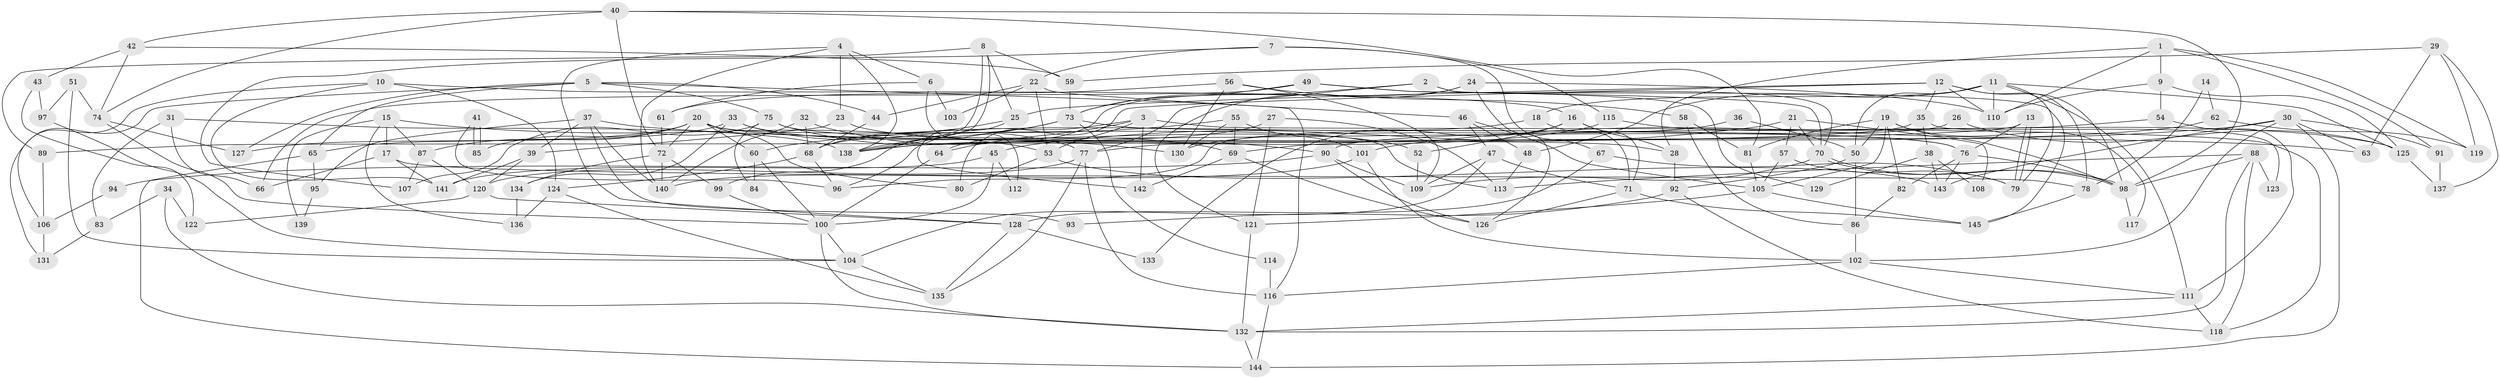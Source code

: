 // coarse degree distribution, {6: 0.18888888888888888, 4: 0.16666666666666666, 9: 0.03333333333333333, 5: 0.15555555555555556, 7: 0.14444444444444443, 10: 0.022222222222222223, 2: 0.08888888888888889, 3: 0.15555555555555556, 8: 0.044444444444444446}
// Generated by graph-tools (version 1.1) at 2025/24/03/03/25 07:24:01]
// undirected, 145 vertices, 290 edges
graph export_dot {
graph [start="1"]
  node [color=gray90,style=filled];
  1;
  2;
  3;
  4;
  5;
  6;
  7;
  8;
  9;
  10;
  11;
  12;
  13;
  14;
  15;
  16;
  17;
  18;
  19;
  20;
  21;
  22;
  23;
  24;
  25;
  26;
  27;
  28;
  29;
  30;
  31;
  32;
  33;
  34;
  35;
  36;
  37;
  38;
  39;
  40;
  41;
  42;
  43;
  44;
  45;
  46;
  47;
  48;
  49;
  50;
  51;
  52;
  53;
  54;
  55;
  56;
  57;
  58;
  59;
  60;
  61;
  62;
  63;
  64;
  65;
  66;
  67;
  68;
  69;
  70;
  71;
  72;
  73;
  74;
  75;
  76;
  77;
  78;
  79;
  80;
  81;
  82;
  83;
  84;
  85;
  86;
  87;
  88;
  89;
  90;
  91;
  92;
  93;
  94;
  95;
  96;
  97;
  98;
  99;
  100;
  101;
  102;
  103;
  104;
  105;
  106;
  107;
  108;
  109;
  110;
  111;
  112;
  113;
  114;
  115;
  116;
  117;
  118;
  119;
  120;
  121;
  122;
  123;
  124;
  125;
  126;
  127;
  128;
  129;
  130;
  131;
  132;
  133;
  134;
  135;
  136;
  137;
  138;
  139;
  140;
  141;
  142;
  143;
  144;
  145;
  1 -- 28;
  1 -- 110;
  1 -- 9;
  1 -- 91;
  1 -- 119;
  2 -- 70;
  2 -- 145;
  2 -- 73;
  2 -- 77;
  3 -- 118;
  3 -- 53;
  3 -- 64;
  3 -- 96;
  3 -- 142;
  4 -- 138;
  4 -- 140;
  4 -- 6;
  4 -- 23;
  4 -- 128;
  5 -- 75;
  5 -- 127;
  5 -- 44;
  5 -- 65;
  5 -- 116;
  5 -- 131;
  6 -- 61;
  6 -- 103;
  6 -- 112;
  7 -- 22;
  7 -- 107;
  7 -- 67;
  7 -- 115;
  8 -- 138;
  8 -- 138;
  8 -- 59;
  8 -- 25;
  8 -- 89;
  9 -- 125;
  9 -- 54;
  9 -- 110;
  10 -- 16;
  10 -- 124;
  10 -- 106;
  10 -- 141;
  11 -- 79;
  11 -- 125;
  11 -- 18;
  11 -- 48;
  11 -- 50;
  11 -- 110;
  11 -- 111;
  12 -- 110;
  12 -- 98;
  12 -- 25;
  12 -- 35;
  12 -- 78;
  12 -- 80;
  13 -- 79;
  13 -- 79;
  13 -- 76;
  13 -- 89;
  14 -- 78;
  14 -- 62;
  15 -- 87;
  15 -- 53;
  15 -- 17;
  15 -- 136;
  15 -- 139;
  16 -- 52;
  16 -- 71;
  16 -- 28;
  16 -- 133;
  17 -- 141;
  17 -- 66;
  17 -- 78;
  18 -- 68;
  18 -- 71;
  19 -- 98;
  19 -- 50;
  19 -- 81;
  19 -- 82;
  19 -- 105;
  19 -- 117;
  20 -- 72;
  20 -- 113;
  20 -- 28;
  20 -- 60;
  20 -- 80;
  20 -- 85;
  20 -- 87;
  20 -- 127;
  21 -- 70;
  21 -- 45;
  21 -- 57;
  21 -- 108;
  22 -- 44;
  22 -- 46;
  22 -- 53;
  22 -- 103;
  23 -- 90;
  23 -- 39;
  24 -- 110;
  24 -- 126;
  24 -- 64;
  24 -- 121;
  25 -- 68;
  25 -- 142;
  26 -- 125;
  26 -- 96;
  27 -- 138;
  27 -- 121;
  27 -- 113;
  28 -- 92;
  29 -- 59;
  29 -- 63;
  29 -- 119;
  29 -- 137;
  30 -- 144;
  30 -- 143;
  30 -- 63;
  30 -- 91;
  30 -- 101;
  30 -- 102;
  31 -- 138;
  31 -- 66;
  31 -- 83;
  32 -- 68;
  32 -- 140;
  32 -- 69;
  33 -- 65;
  33 -- 77;
  33 -- 52;
  33 -- 134;
  34 -- 132;
  34 -- 83;
  34 -- 122;
  35 -- 77;
  35 -- 38;
  35 -- 123;
  36 -- 50;
  36 -- 130;
  37 -- 140;
  37 -- 39;
  37 -- 63;
  37 -- 93;
  37 -- 95;
  38 -- 143;
  38 -- 108;
  38 -- 129;
  39 -- 120;
  39 -- 141;
  40 -- 81;
  40 -- 74;
  40 -- 42;
  40 -- 72;
  40 -- 98;
  41 -- 85;
  41 -- 85;
  41 -- 96;
  42 -- 74;
  42 -- 43;
  42 -- 59;
  43 -- 122;
  43 -- 97;
  44 -- 68;
  45 -- 141;
  45 -- 100;
  45 -- 112;
  46 -- 48;
  46 -- 105;
  46 -- 47;
  47 -- 71;
  47 -- 104;
  47 -- 109;
  48 -- 113;
  49 -- 70;
  49 -- 73;
  49 -- 66;
  49 -- 129;
  50 -- 92;
  50 -- 86;
  51 -- 97;
  51 -- 104;
  51 -- 74;
  52 -- 109;
  53 -- 80;
  53 -- 143;
  54 -- 111;
  54 -- 90;
  55 -- 101;
  55 -- 69;
  55 -- 60;
  55 -- 130;
  56 -- 58;
  56 -- 109;
  56 -- 61;
  56 -- 130;
  57 -- 79;
  57 -- 105;
  58 -- 81;
  58 -- 86;
  59 -- 73;
  60 -- 84;
  60 -- 100;
  61 -- 72;
  62 -- 119;
  62 -- 69;
  64 -- 100;
  65 -- 144;
  65 -- 95;
  67 -- 128;
  67 -- 79;
  68 -- 124;
  68 -- 96;
  69 -- 142;
  69 -- 126;
  70 -- 109;
  70 -- 98;
  70 -- 98;
  71 -- 145;
  71 -- 126;
  72 -- 99;
  72 -- 134;
  72 -- 140;
  73 -- 76;
  73 -- 99;
  73 -- 114;
  73 -- 138;
  74 -- 100;
  74 -- 127;
  75 -- 130;
  75 -- 76;
  75 -- 84;
  75 -- 107;
  76 -- 98;
  76 -- 82;
  76 -- 143;
  77 -- 116;
  77 -- 120;
  77 -- 135;
  78 -- 145;
  81 -- 105;
  82 -- 86;
  83 -- 131;
  86 -- 102;
  87 -- 120;
  87 -- 107;
  88 -- 132;
  88 -- 98;
  88 -- 113;
  88 -- 118;
  88 -- 123;
  89 -- 106;
  90 -- 126;
  90 -- 94;
  90 -- 109;
  91 -- 137;
  92 -- 118;
  92 -- 93;
  94 -- 106;
  95 -- 139;
  97 -- 104;
  98 -- 117;
  99 -- 100;
  100 -- 104;
  100 -- 132;
  101 -- 102;
  101 -- 140;
  102 -- 111;
  102 -- 116;
  104 -- 135;
  105 -- 121;
  105 -- 145;
  106 -- 131;
  111 -- 132;
  111 -- 118;
  114 -- 116;
  115 -- 138;
  115 -- 125;
  116 -- 144;
  120 -- 128;
  120 -- 122;
  121 -- 132;
  124 -- 135;
  124 -- 136;
  125 -- 137;
  128 -- 135;
  128 -- 133;
  132 -- 144;
  134 -- 136;
}
